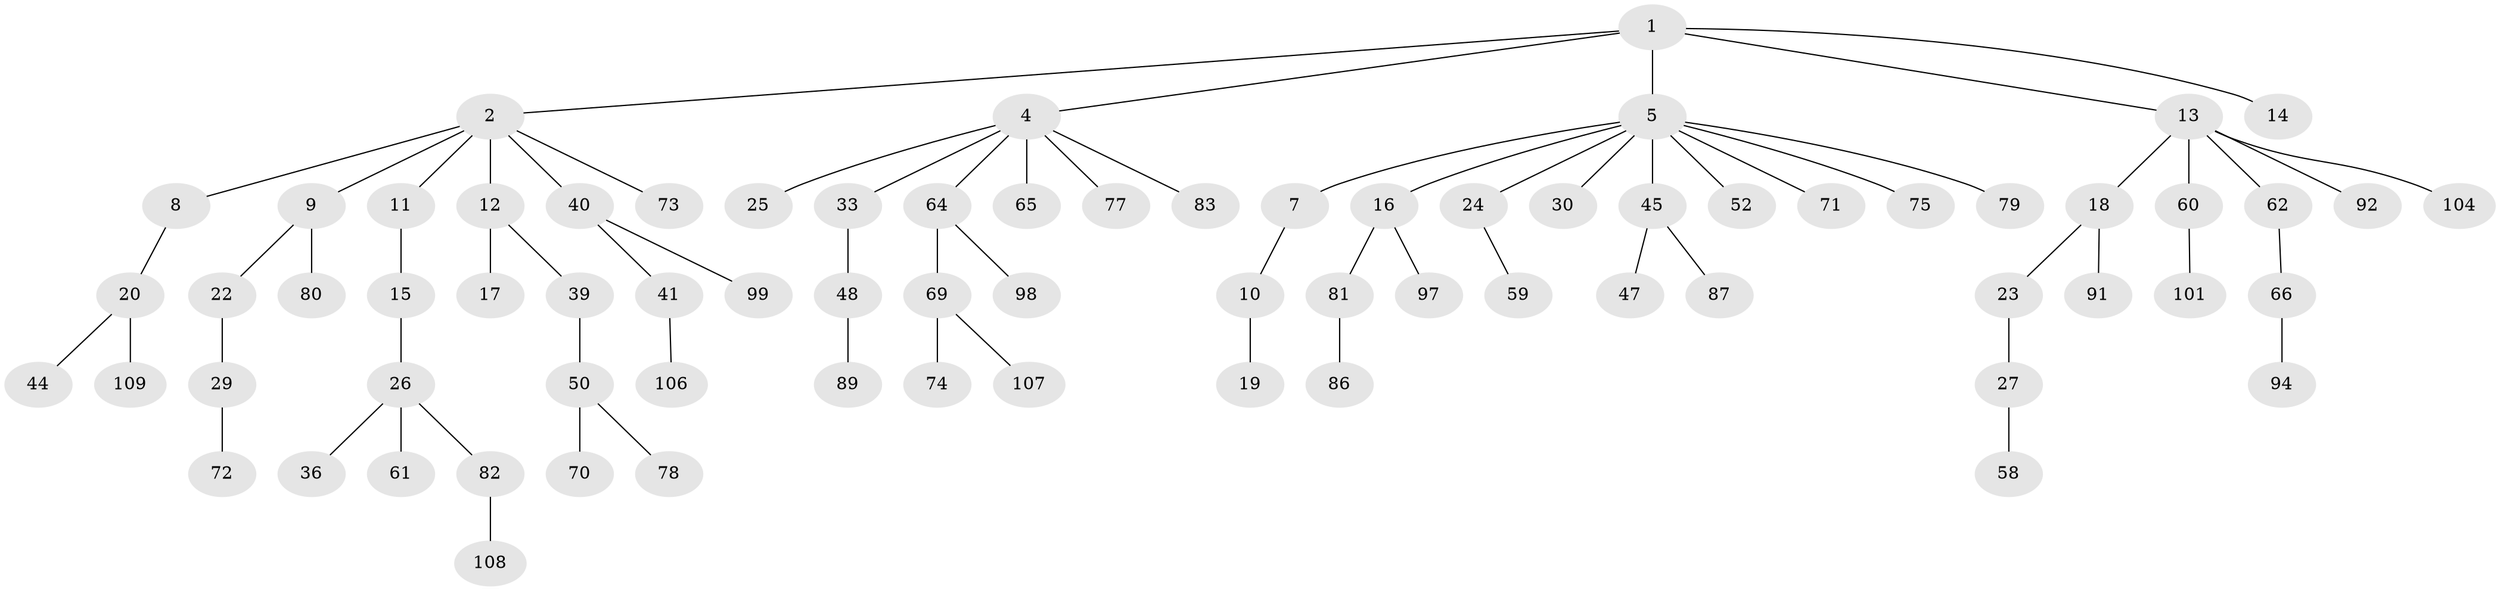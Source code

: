 // Generated by graph-tools (version 1.1) at 2025/52/02/27/25 19:52:13]
// undirected, 74 vertices, 73 edges
graph export_dot {
graph [start="1"]
  node [color=gray90,style=filled];
  1 [super="+57"];
  2 [super="+3"];
  4 [super="+32"];
  5 [super="+6"];
  7 [super="+37"];
  8;
  9 [super="+35"];
  10;
  11 [super="+31"];
  12 [super="+93"];
  13 [super="+49"];
  14 [super="+51"];
  15;
  16 [super="+28"];
  17;
  18 [super="+96"];
  19 [super="+21"];
  20 [super="+53"];
  22 [super="+88"];
  23;
  24 [super="+38"];
  25 [super="+42"];
  26 [super="+46"];
  27 [super="+34"];
  29 [super="+43"];
  30 [super="+55"];
  33 [super="+105"];
  36;
  39 [super="+95"];
  40 [super="+100"];
  41 [super="+54"];
  44 [super="+68"];
  45 [super="+111"];
  47;
  48 [super="+84"];
  50 [super="+56"];
  52;
  58;
  59;
  60 [super="+63"];
  61;
  62;
  64 [super="+67"];
  65 [super="+76"];
  66 [super="+90"];
  69 [super="+102"];
  70;
  71;
  72;
  73;
  74 [super="+85"];
  75;
  77;
  78;
  79;
  80;
  81;
  82;
  83 [super="+103"];
  86;
  87;
  89;
  91;
  92;
  94;
  97;
  98;
  99;
  101;
  104;
  106;
  107;
  108;
  109 [super="+110"];
  1 -- 2;
  1 -- 4;
  1 -- 5;
  1 -- 13;
  1 -- 14;
  2 -- 8;
  2 -- 9;
  2 -- 12;
  2 -- 40;
  2 -- 73;
  2 -- 11;
  4 -- 25;
  4 -- 33;
  4 -- 83;
  4 -- 64;
  4 -- 65;
  4 -- 77;
  5 -- 7;
  5 -- 16;
  5 -- 45;
  5 -- 52;
  5 -- 71;
  5 -- 75;
  5 -- 79;
  5 -- 24;
  5 -- 30;
  7 -- 10;
  8 -- 20;
  9 -- 22;
  9 -- 80;
  10 -- 19;
  11 -- 15;
  12 -- 17;
  12 -- 39;
  13 -- 18;
  13 -- 60;
  13 -- 92;
  13 -- 104;
  13 -- 62;
  15 -- 26;
  16 -- 97;
  16 -- 81;
  18 -- 23;
  18 -- 91;
  20 -- 44;
  20 -- 109;
  22 -- 29;
  23 -- 27;
  24 -- 59;
  26 -- 36;
  26 -- 61;
  26 -- 82;
  27 -- 58;
  29 -- 72;
  33 -- 48;
  39 -- 50;
  40 -- 41;
  40 -- 99;
  41 -- 106;
  45 -- 47;
  45 -- 87;
  48 -- 89;
  50 -- 78;
  50 -- 70;
  60 -- 101;
  62 -- 66;
  64 -- 98;
  64 -- 69;
  66 -- 94;
  69 -- 74;
  69 -- 107;
  81 -- 86;
  82 -- 108;
}
